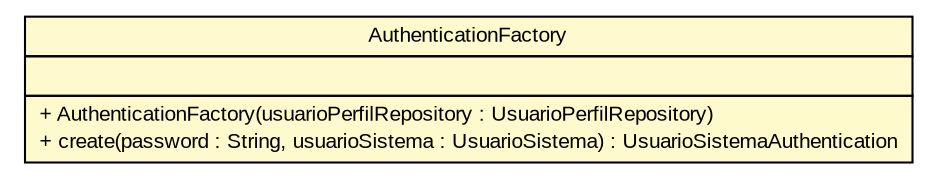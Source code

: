 #!/usr/local/bin/dot
#
# Class diagram 
# Generated by UMLGraph version R5_6 (http://www.umlgraph.org/)
#

digraph G {
	edge [fontname="arial",fontsize=10,labelfontname="arial",labelfontsize=10];
	node [fontname="arial",fontsize=10,shape=plaintext];
	nodesep=0.25;
	ranksep=0.5;
	// br.gov.to.sefaz.seg.business.authentication.factory.AuthenticationFactory
	c46868 [label=<<table title="br.gov.to.sefaz.seg.business.authentication.factory.AuthenticationFactory" border="0" cellborder="1" cellspacing="0" cellpadding="2" port="p" bgcolor="lemonChiffon" href="./AuthenticationFactory.html">
		<tr><td><table border="0" cellspacing="0" cellpadding="1">
<tr><td align="center" balign="center"> AuthenticationFactory </td></tr>
		</table></td></tr>
		<tr><td><table border="0" cellspacing="0" cellpadding="1">
<tr><td align="left" balign="left">  </td></tr>
		</table></td></tr>
		<tr><td><table border="0" cellspacing="0" cellpadding="1">
<tr><td align="left" balign="left"> + AuthenticationFactory(usuarioPerfilRepository : UsuarioPerfilRepository) </td></tr>
<tr><td align="left" balign="left"> + create(password : String, usuarioSistema : UsuarioSistema) : UsuarioSistemaAuthentication </td></tr>
		</table></td></tr>
		</table>>, URL="./AuthenticationFactory.html", fontname="arial", fontcolor="black", fontsize=10.0];
}

